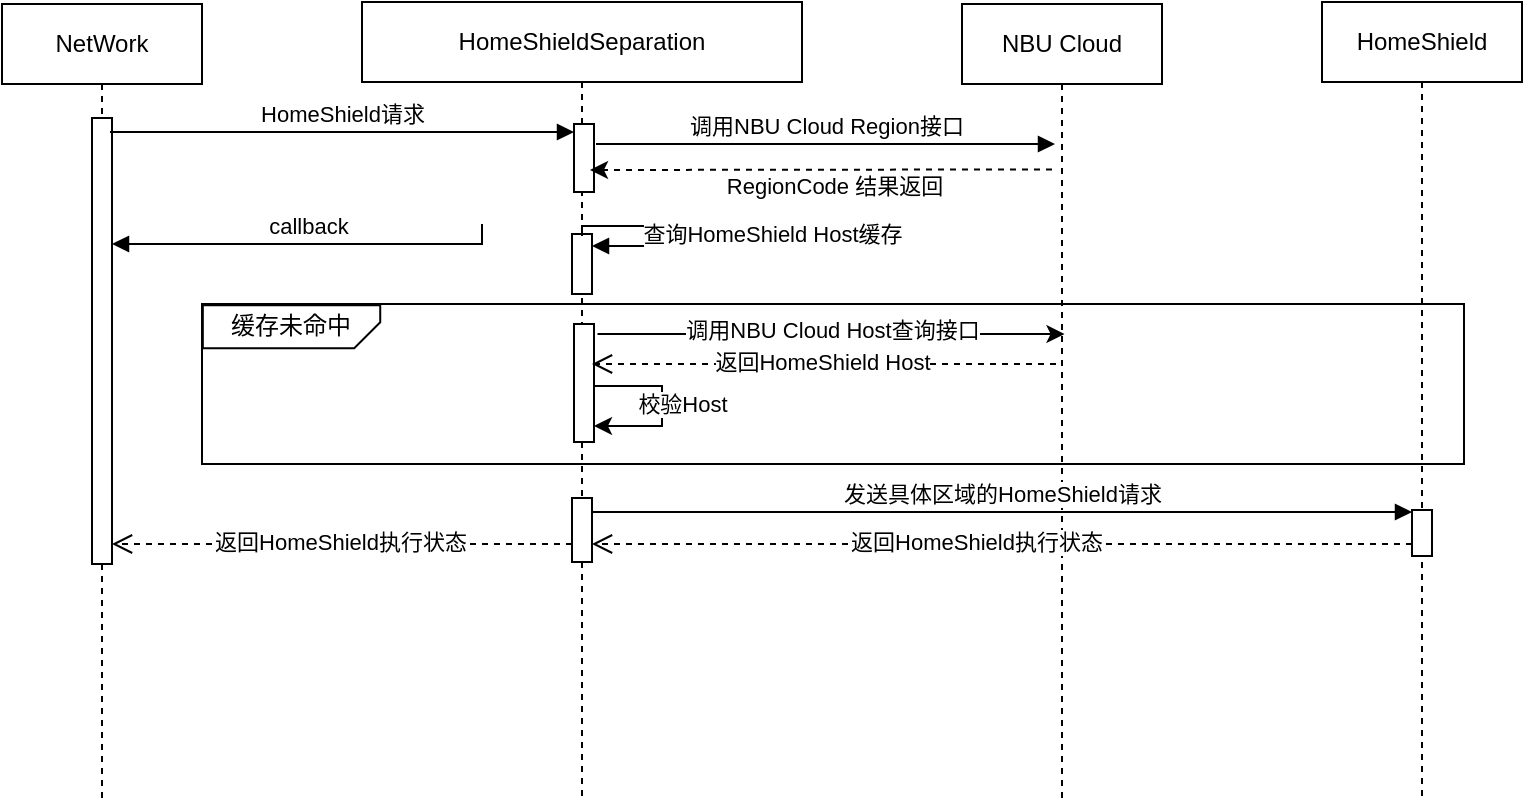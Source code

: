 <mxfile version="21.5.0" type="github">
  <diagram name="Page-1" id="2YBvvXClWsGukQMizWep">
    <mxGraphModel dx="1348" dy="606" grid="1" gridSize="10" guides="1" tooltips="1" connect="1" arrows="1" fold="1" page="1" pageScale="1" pageWidth="850" pageHeight="1100" math="0" shadow="0">
      <root>
        <mxCell id="0" />
        <mxCell id="1" parent="0" />
        <mxCell id="Dx3LyWsslC-7DG40XuAF-4" value="" style="rounded=0;whiteSpace=wrap;html=1;fillColor=none;" parent="1" vertex="1">
          <mxGeometry x="140" y="190" width="631" height="80" as="geometry" />
        </mxCell>
        <mxCell id="aM9ryv3xv72pqoxQDRHE-1" value="NetWork" style="shape=umlLifeline;perimeter=lifelinePerimeter;whiteSpace=wrap;html=1;container=0;dropTarget=0;collapsible=0;recursiveResize=0;outlineConnect=0;portConstraint=eastwest;newEdgeStyle={&quot;edgeStyle&quot;:&quot;elbowEdgeStyle&quot;,&quot;elbow&quot;:&quot;vertical&quot;,&quot;curved&quot;:0,&quot;rounded&quot;:0};" parent="1" vertex="1">
          <mxGeometry x="40" y="40" width="100" height="400" as="geometry" />
        </mxCell>
        <mxCell id="aM9ryv3xv72pqoxQDRHE-2" value="" style="html=1;points=[];perimeter=orthogonalPerimeter;outlineConnect=0;targetShapes=umlLifeline;portConstraint=eastwest;newEdgeStyle={&quot;edgeStyle&quot;:&quot;elbowEdgeStyle&quot;,&quot;elbow&quot;:&quot;vertical&quot;,&quot;curved&quot;:0,&quot;rounded&quot;:0};" parent="aM9ryv3xv72pqoxQDRHE-1" vertex="1">
          <mxGeometry x="45" y="57" width="10" height="223" as="geometry" />
        </mxCell>
        <mxCell id="aM9ryv3xv72pqoxQDRHE-5" value="HomeShieldSeparation" style="shape=umlLifeline;perimeter=lifelinePerimeter;whiteSpace=wrap;html=1;container=0;dropTarget=0;collapsible=0;recursiveResize=0;outlineConnect=0;portConstraint=eastwest;newEdgeStyle={&quot;edgeStyle&quot;:&quot;elbowEdgeStyle&quot;,&quot;elbow&quot;:&quot;vertical&quot;,&quot;curved&quot;:0,&quot;rounded&quot;:0};" parent="1" vertex="1">
          <mxGeometry x="220" y="39" width="220" height="400" as="geometry" />
        </mxCell>
        <mxCell id="-oK8NXgzQvyokhCKbwOf-1" value="" style="html=1;points=[];perimeter=orthogonalPerimeter;outlineConnect=0;targetShapes=umlLifeline;portConstraint=eastwest;newEdgeStyle={&quot;edgeStyle&quot;:&quot;elbowEdgeStyle&quot;,&quot;elbow&quot;:&quot;vertical&quot;,&quot;curved&quot;:0,&quot;rounded&quot;:0};" vertex="1" parent="aM9ryv3xv72pqoxQDRHE-5">
          <mxGeometry x="105" y="116" width="10" height="30" as="geometry" />
        </mxCell>
        <mxCell id="-oK8NXgzQvyokhCKbwOf-23" value="" style="html=1;points=[];perimeter=orthogonalPerimeter;outlineConnect=0;targetShapes=umlLifeline;portConstraint=eastwest;newEdgeStyle={&quot;edgeStyle&quot;:&quot;elbowEdgeStyle&quot;,&quot;elbow&quot;:&quot;vertical&quot;,&quot;curved&quot;:0,&quot;rounded&quot;:0};" vertex="1" parent="aM9ryv3xv72pqoxQDRHE-5">
          <mxGeometry x="106" y="161" width="10" height="59" as="geometry" />
        </mxCell>
        <mxCell id="-oK8NXgzQvyokhCKbwOf-14" value="" style="html=1;points=[];perimeter=orthogonalPerimeter;outlineConnect=0;targetShapes=umlLifeline;portConstraint=eastwest;newEdgeStyle={&quot;edgeStyle&quot;:&quot;elbowEdgeStyle&quot;,&quot;elbow&quot;:&quot;vertical&quot;,&quot;curved&quot;:0,&quot;rounded&quot;:0};" vertex="1" parent="aM9ryv3xv72pqoxQDRHE-5">
          <mxGeometry x="106" y="61" width="10" height="34" as="geometry" />
        </mxCell>
        <mxCell id="-oK8NXgzQvyokhCKbwOf-6" value="" style="html=1;verticalAlign=bottom;endArrow=block;edgeStyle=orthogonalEdgeStyle;elbow=vertical;rounded=0;" edge="1" parent="aM9ryv3xv72pqoxQDRHE-5">
          <mxGeometry x="0.529" y="20" relative="1" as="geometry">
            <mxPoint x="110.0" y="117" as="sourcePoint" />
            <Array as="points">
              <mxPoint x="110" y="112" />
              <mxPoint x="145" y="112" />
              <mxPoint x="145" y="122" />
            </Array>
            <mxPoint x="115" y="122" as="targetPoint" />
            <mxPoint as="offset" />
          </mxGeometry>
        </mxCell>
        <mxCell id="-oK8NXgzQvyokhCKbwOf-7" value="查询HomeShield Host缓存" style="edgeLabel;html=1;align=center;verticalAlign=middle;resizable=0;points=[];" vertex="1" connectable="0" parent="-oK8NXgzQvyokhCKbwOf-6">
          <mxGeometry x="-0.149" y="-2" relative="1" as="geometry">
            <mxPoint x="66" y="2" as="offset" />
          </mxGeometry>
        </mxCell>
        <mxCell id="-oK8NXgzQvyokhCKbwOf-45" value="" style="endArrow=classic;html=1;rounded=0;edgeStyle=orthogonalEdgeStyle;" edge="1" parent="aM9ryv3xv72pqoxQDRHE-5">
          <mxGeometry width="50" height="50" relative="1" as="geometry">
            <mxPoint x="116" y="192" as="sourcePoint" />
            <mxPoint x="116" y="212" as="targetPoint" />
            <Array as="points">
              <mxPoint x="150" y="192" />
              <mxPoint x="150" y="212" />
            </Array>
          </mxGeometry>
        </mxCell>
        <mxCell id="-oK8NXgzQvyokhCKbwOf-47" value="" style="html=1;points=[];perimeter=orthogonalPerimeter;outlineConnect=0;targetShapes=umlLifeline;portConstraint=eastwest;newEdgeStyle={&quot;edgeStyle&quot;:&quot;elbowEdgeStyle&quot;,&quot;elbow&quot;:&quot;vertical&quot;,&quot;curved&quot;:0,&quot;rounded&quot;:0};" vertex="1" parent="aM9ryv3xv72pqoxQDRHE-5">
          <mxGeometry x="105" y="248" width="10" height="32" as="geometry" />
        </mxCell>
        <mxCell id="aM9ryv3xv72pqoxQDRHE-8" value="" style="html=1;verticalAlign=bottom;endArrow=open;dashed=1;endSize=8;edgeStyle=elbowEdgeStyle;elbow=vertical;curved=0;rounded=0;" parent="1" edge="1">
          <mxGeometry x="-0.509" y="129" relative="1" as="geometry">
            <mxPoint x="335" y="220.0" as="targetPoint" />
            <Array as="points">
              <mxPoint x="430" y="220" />
            </Array>
            <mxPoint x="567" y="220" as="sourcePoint" />
            <mxPoint as="offset" />
          </mxGeometry>
        </mxCell>
        <mxCell id="-oK8NXgzQvyokhCKbwOf-41" value="返回HomeShield Host" style="edgeLabel;html=1;align=center;verticalAlign=middle;resizable=0;points=[];" vertex="1" connectable="0" parent="aM9ryv3xv72pqoxQDRHE-8">
          <mxGeometry x="0.139" y="2" relative="1" as="geometry">
            <mxPoint x="15" y="-3" as="offset" />
          </mxGeometry>
        </mxCell>
        <mxCell id="aM9ryv3xv72pqoxQDRHE-9" value="callback" style="html=1;verticalAlign=bottom;endArrow=block;edgeStyle=elbowEdgeStyle;elbow=vertical;curved=0;rounded=0;" parent="1" target="aM9ryv3xv72pqoxQDRHE-2" edge="1">
          <mxGeometry relative="1" as="geometry">
            <mxPoint x="280" y="150" as="sourcePoint" />
            <Array as="points">
              <mxPoint x="190" y="160" />
            </Array>
            <mxPoint x="100" y="160" as="targetPoint" />
          </mxGeometry>
        </mxCell>
        <mxCell id="Dx3LyWsslC-7DG40XuAF-6" value="缓存未命中" style="shape=card;whiteSpace=wrap;html=1;rotation=90;flipH=1;size=13;horizontal=0;fillColor=none;" parent="1" vertex="1">
          <mxGeometry x="174" y="157" width="21.53" height="88.7" as="geometry" />
        </mxCell>
        <mxCell id="Dx3LyWsslC-7DG40XuAF-7" value="NBU Cloud" style="shape=umlLifeline;perimeter=lifelinePerimeter;whiteSpace=wrap;html=1;container=0;dropTarget=0;collapsible=0;recursiveResize=0;outlineConnect=0;portConstraint=eastwest;newEdgeStyle={&quot;edgeStyle&quot;:&quot;elbowEdgeStyle&quot;,&quot;elbow&quot;:&quot;vertical&quot;,&quot;curved&quot;:0,&quot;rounded&quot;:0};" parent="1" vertex="1">
          <mxGeometry x="520" y="40" width="100" height="400" as="geometry" />
        </mxCell>
        <mxCell id="-oK8NXgzQvyokhCKbwOf-15" value="调用NBU Cloud Region接口" style="html=1;verticalAlign=bottom;endArrow=block;edgeStyle=elbowEdgeStyle;elbow=vertical;curved=0;rounded=0;" edge="1" parent="1">
          <mxGeometry x="0.002" relative="1" as="geometry">
            <mxPoint x="337" y="110" as="sourcePoint" />
            <Array as="points">
              <mxPoint x="391" y="110" />
            </Array>
            <mxPoint as="offset" />
            <mxPoint x="566.5" y="110" as="targetPoint" />
          </mxGeometry>
        </mxCell>
        <mxCell id="-oK8NXgzQvyokhCKbwOf-17" value="" style="edgeStyle=elbowEdgeStyle;rounded=0;orthogonalLoop=1;jettySize=auto;html=1;elbow=vertical;curved=0;dashed=1;" edge="1" parent="1">
          <mxGeometry relative="1" as="geometry">
            <mxPoint x="565" y="122.714" as="sourcePoint" />
            <mxPoint x="334" y="122.997" as="targetPoint" />
            <Array as="points" />
          </mxGeometry>
        </mxCell>
        <mxCell id="-oK8NXgzQvyokhCKbwOf-27" value="RegionCode 结果返回" style="edgeLabel;html=1;align=center;verticalAlign=middle;resizable=0;points=[];" vertex="1" connectable="0" parent="-oK8NXgzQvyokhCKbwOf-17">
          <mxGeometry x="-0.04" y="1" relative="1" as="geometry">
            <mxPoint x="1" y="7" as="offset" />
          </mxGeometry>
        </mxCell>
        <mxCell id="-oK8NXgzQvyokhCKbwOf-31" value="" style="endArrow=classic;html=1;rounded=0;" edge="1" parent="1">
          <mxGeometry width="50" height="50" relative="1" as="geometry">
            <mxPoint x="337.75" y="205" as="sourcePoint" />
            <mxPoint x="571.25" y="205" as="targetPoint" />
          </mxGeometry>
        </mxCell>
        <mxCell id="-oK8NXgzQvyokhCKbwOf-32" value="调用NBU Cloud Host查询接口" style="edgeLabel;html=1;align=center;verticalAlign=middle;resizable=0;points=[];" vertex="1" connectable="0" parent="-oK8NXgzQvyokhCKbwOf-31">
          <mxGeometry x="0.13" y="-1" relative="1" as="geometry">
            <mxPoint x="-15" y="-3" as="offset" />
          </mxGeometry>
        </mxCell>
        <mxCell id="-oK8NXgzQvyokhCKbwOf-36" value="HomeShield" style="shape=umlLifeline;perimeter=lifelinePerimeter;whiteSpace=wrap;html=1;container=0;dropTarget=0;collapsible=0;recursiveResize=0;outlineConnect=0;portConstraint=eastwest;newEdgeStyle={&quot;edgeStyle&quot;:&quot;elbowEdgeStyle&quot;,&quot;elbow&quot;:&quot;vertical&quot;,&quot;curved&quot;:0,&quot;rounded&quot;:0};" vertex="1" parent="1">
          <mxGeometry x="700" y="39" width="100" height="400" as="geometry" />
        </mxCell>
        <mxCell id="-oK8NXgzQvyokhCKbwOf-37" value="" style="html=1;points=[];perimeter=orthogonalPerimeter;outlineConnect=0;targetShapes=umlLifeline;portConstraint=eastwest;newEdgeStyle={&quot;edgeStyle&quot;:&quot;elbowEdgeStyle&quot;,&quot;elbow&quot;:&quot;vertical&quot;,&quot;curved&quot;:0,&quot;rounded&quot;:0};" vertex="1" parent="-oK8NXgzQvyokhCKbwOf-36">
          <mxGeometry x="45" y="254" width="10" height="23" as="geometry" />
        </mxCell>
        <mxCell id="aM9ryv3xv72pqoxQDRHE-7" value="HomeShield请求" style="html=1;verticalAlign=bottom;endArrow=block;edgeStyle=elbowEdgeStyle;elbow=vertical;curved=0;rounded=0;exitX=0.5;exitY=0.024;exitDx=0;exitDy=0;exitPerimeter=0;" parent="1" target="-oK8NXgzQvyokhCKbwOf-14" edge="1">
          <mxGeometry x="0.002" relative="1" as="geometry">
            <mxPoint x="94" y="103.96" as="sourcePoint" />
            <Array as="points" />
            <mxPoint as="offset" />
            <mxPoint x="330" y="104" as="targetPoint" />
          </mxGeometry>
        </mxCell>
        <mxCell id="-oK8NXgzQvyokhCKbwOf-46" value="校验Host" style="edgeLabel;html=1;align=center;verticalAlign=middle;resizable=0;points=[];" vertex="1" connectable="0" parent="1">
          <mxGeometry x="380.005" y="240" as="geometry" />
        </mxCell>
        <mxCell id="-oK8NXgzQvyokhCKbwOf-48" value="发送具体区域的HomeShield请求" style="html=1;verticalAlign=bottom;endArrow=block;edgeStyle=elbowEdgeStyle;elbow=vertical;curved=0;rounded=0;" edge="1" parent="1" source="-oK8NXgzQvyokhCKbwOf-47">
          <mxGeometry x="0.001" relative="1" as="geometry">
            <mxPoint x="340" y="294" as="sourcePoint" />
            <Array as="points" />
            <mxPoint as="offset" />
            <mxPoint x="745" y="294" as="targetPoint" />
          </mxGeometry>
        </mxCell>
        <mxCell id="-oK8NXgzQvyokhCKbwOf-49" value="" style="html=1;verticalAlign=bottom;endArrow=open;dashed=1;endSize=8;edgeStyle=elbowEdgeStyle;elbow=vertical;curved=0;rounded=0;" edge="1" parent="1" source="-oK8NXgzQvyokhCKbwOf-37" target="-oK8NXgzQvyokhCKbwOf-47">
          <mxGeometry x="-0.509" y="129" relative="1" as="geometry">
            <mxPoint x="340" y="310.0" as="targetPoint" />
            <Array as="points">
              <mxPoint x="435" y="310" />
            </Array>
            <mxPoint x="572" y="310" as="sourcePoint" />
            <mxPoint as="offset" />
          </mxGeometry>
        </mxCell>
        <mxCell id="-oK8NXgzQvyokhCKbwOf-50" value="返回HomeShield执行状态" style="edgeLabel;html=1;align=center;verticalAlign=middle;resizable=0;points=[];" vertex="1" connectable="0" parent="-oK8NXgzQvyokhCKbwOf-49">
          <mxGeometry x="0.139" y="2" relative="1" as="geometry">
            <mxPoint x="15" y="-3" as="offset" />
          </mxGeometry>
        </mxCell>
        <mxCell id="-oK8NXgzQvyokhCKbwOf-51" value="" style="html=1;verticalAlign=bottom;endArrow=open;dashed=1;endSize=8;edgeStyle=elbowEdgeStyle;elbow=vertical;curved=0;rounded=0;" edge="1" parent="1" source="-oK8NXgzQvyokhCKbwOf-47" target="aM9ryv3xv72pqoxQDRHE-2">
          <mxGeometry x="-0.509" y="129" relative="1" as="geometry">
            <mxPoint x="100" y="310" as="targetPoint" />
            <Array as="points">
              <mxPoint x="200" y="310" />
            </Array>
            <mxPoint x="320" y="310" as="sourcePoint" />
            <mxPoint as="offset" />
          </mxGeometry>
        </mxCell>
        <mxCell id="-oK8NXgzQvyokhCKbwOf-52" value="返回HomeShield执行状态" style="edgeLabel;html=1;align=center;verticalAlign=middle;resizable=0;points=[];" vertex="1" connectable="0" parent="-oK8NXgzQvyokhCKbwOf-51">
          <mxGeometry x="0.139" y="2" relative="1" as="geometry">
            <mxPoint x="15" y="-3" as="offset" />
          </mxGeometry>
        </mxCell>
      </root>
    </mxGraphModel>
  </diagram>
</mxfile>
